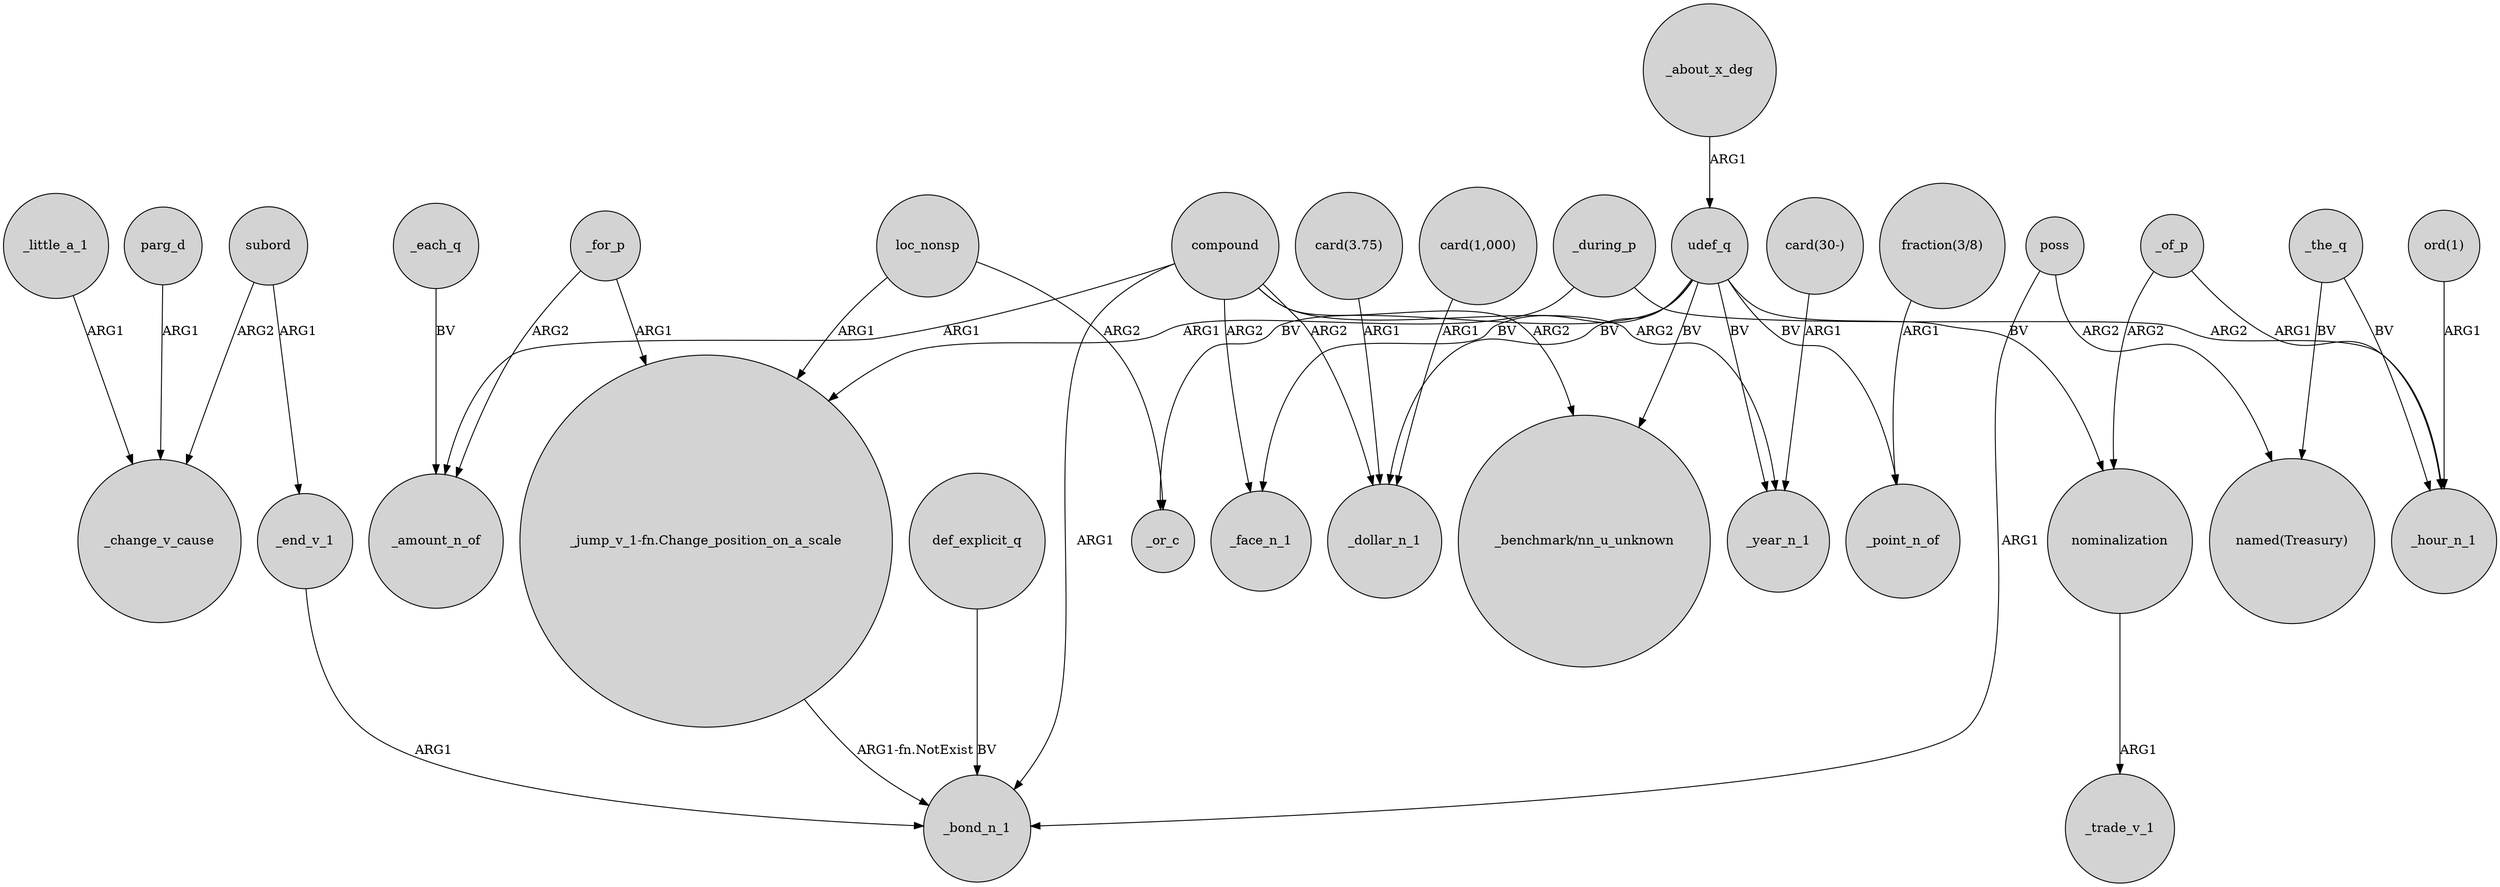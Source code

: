 digraph {
	node [shape=circle style=filled]
	subord -> _change_v_cause [label=ARG2]
	"card(3.75)" -> _dollar_n_1 [label=ARG1]
	_little_a_1 -> _change_v_cause [label=ARG1]
	loc_nonsp -> "_jump_v_1-fn.Change_position_on_a_scale" [label=ARG1]
	udef_q -> _face_n_1 [label=BV]
	_during_p -> _hour_n_1 [label=ARG2]
	parg_d -> _change_v_cause [label=ARG1]
	compound -> _face_n_1 [label=ARG2]
	compound -> _bond_n_1 [label=ARG1]
	_each_q -> _amount_n_of [label=BV]
	subord -> _end_v_1 [label=ARG1]
	"card(30-)" -> _year_n_1 [label=ARG1]
	udef_q -> "_benchmark/nn_u_unknown" [label=BV]
	nominalization -> _trade_v_1 [label=ARG1]
	udef_q -> _or_c [label=BV]
	_about_x_deg -> udef_q [label=ARG1]
	poss -> "named(Treasury)" [label=ARG2]
	_for_p -> "_jump_v_1-fn.Change_position_on_a_scale" [label=ARG1]
	"card(1,000)" -> _dollar_n_1 [label=ARG1]
	"ord(1)" -> _hour_n_1 [label=ARG1]
	compound -> _amount_n_of [label=ARG1]
	"_jump_v_1-fn.Change_position_on_a_scale" -> _bond_n_1 [label="ARG1-fn.NotExist"]
	_end_v_1 -> _bond_n_1 [label=ARG1]
	_during_p -> "_jump_v_1-fn.Change_position_on_a_scale" [label=ARG1]
	compound -> "_benchmark/nn_u_unknown" [label=ARG2]
	_of_p -> nominalization [label=ARG2]
	_the_q -> _hour_n_1 [label=BV]
	udef_q -> nominalization [label=BV]
	compound -> _year_n_1 [label=ARG2]
	_the_q -> "named(Treasury)" [label=BV]
	"fraction(3/8)" -> _point_n_of [label=ARG1]
	udef_q -> _year_n_1 [label=BV]
	_for_p -> _amount_n_of [label=ARG2]
	poss -> _bond_n_1 [label=ARG1]
	def_explicit_q -> _bond_n_1 [label=BV]
	loc_nonsp -> _or_c [label=ARG2]
	compound -> _dollar_n_1 [label=ARG2]
	_of_p -> _hour_n_1 [label=ARG1]
	udef_q -> _dollar_n_1 [label=BV]
	udef_q -> _point_n_of [label=BV]
}
